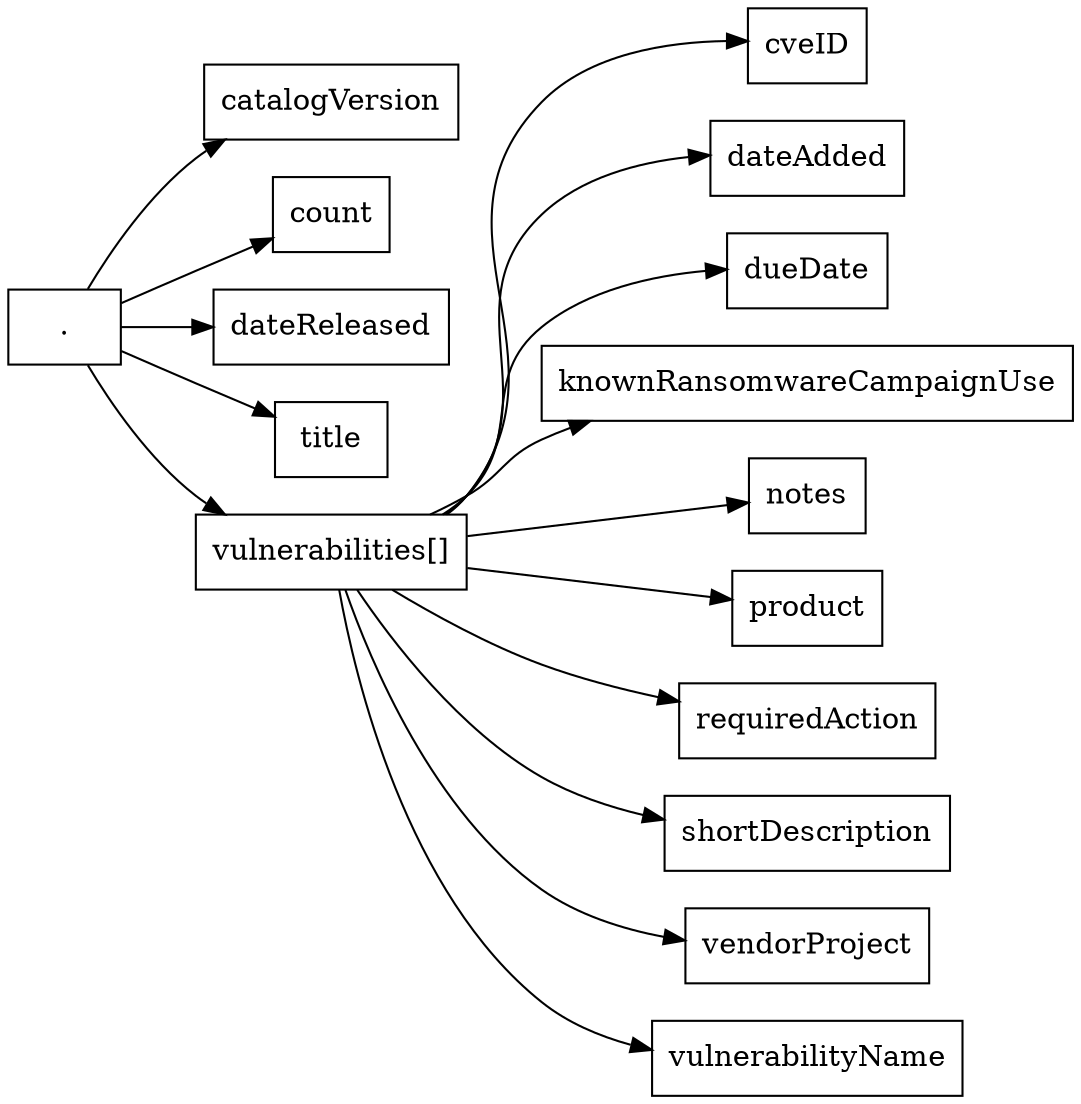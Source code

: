 digraph G {
    node [shape=box];
    edge [dir=forward];
    rankdir=LR;

    "2eed7e6e-4f20-4f68-9038-c56d73e16dab" [label="."];
    "catalogVersion" [label="catalogVersion"];
    "count" [label="count"];
    "dateReleased" [label="dateReleased"];
    "title" [label="title"];
    "vulnerabilities[]" [label="vulnerabilities[]"];
    "vulnerabilities[].cveID" [label="cveID"];
    "vulnerabilities[].dateAdded" [label="dateAdded"];
    "vulnerabilities[].dueDate" [label="dueDate"];
    "vulnerabilities[].knownRansomwareCampaignUse" [label="knownRansomwareCampaignUse"];
    "vulnerabilities[].notes" [label="notes"];
    "vulnerabilities[].product" [label="product"];
    "vulnerabilities[].requiredAction" [label="requiredAction"];
    "vulnerabilities[].shortDescription" [label="shortDescription"];
    "vulnerabilities[].vendorProject" [label="vendorProject"];
    "vulnerabilities[].vulnerabilityName" [label="vulnerabilityName"];

    "2eed7e6e-4f20-4f68-9038-c56d73e16dab" -> "catalogVersion";
    "2eed7e6e-4f20-4f68-9038-c56d73e16dab" -> "count";
    "2eed7e6e-4f20-4f68-9038-c56d73e16dab" -> "dateReleased";
    "2eed7e6e-4f20-4f68-9038-c56d73e16dab" -> "title";
    "2eed7e6e-4f20-4f68-9038-c56d73e16dab" -> "vulnerabilities[]";

    "vulnerabilities[]" -> "vulnerabilities[].cveID";
    "vulnerabilities[]" -> "vulnerabilities[].dateAdded";
    "vulnerabilities[]" -> "vulnerabilities[].dueDate";
    "vulnerabilities[]" -> "vulnerabilities[].knownRansomwareCampaignUse";
    "vulnerabilities[]" -> "vulnerabilities[].notes";
    "vulnerabilities[]" -> "vulnerabilities[].product";
    "vulnerabilities[]" -> "vulnerabilities[].requiredAction";
    "vulnerabilities[]" -> "vulnerabilities[].shortDescription";
    "vulnerabilities[]" -> "vulnerabilities[].vendorProject";
    "vulnerabilities[]" -> "vulnerabilities[].vulnerabilityName";
}